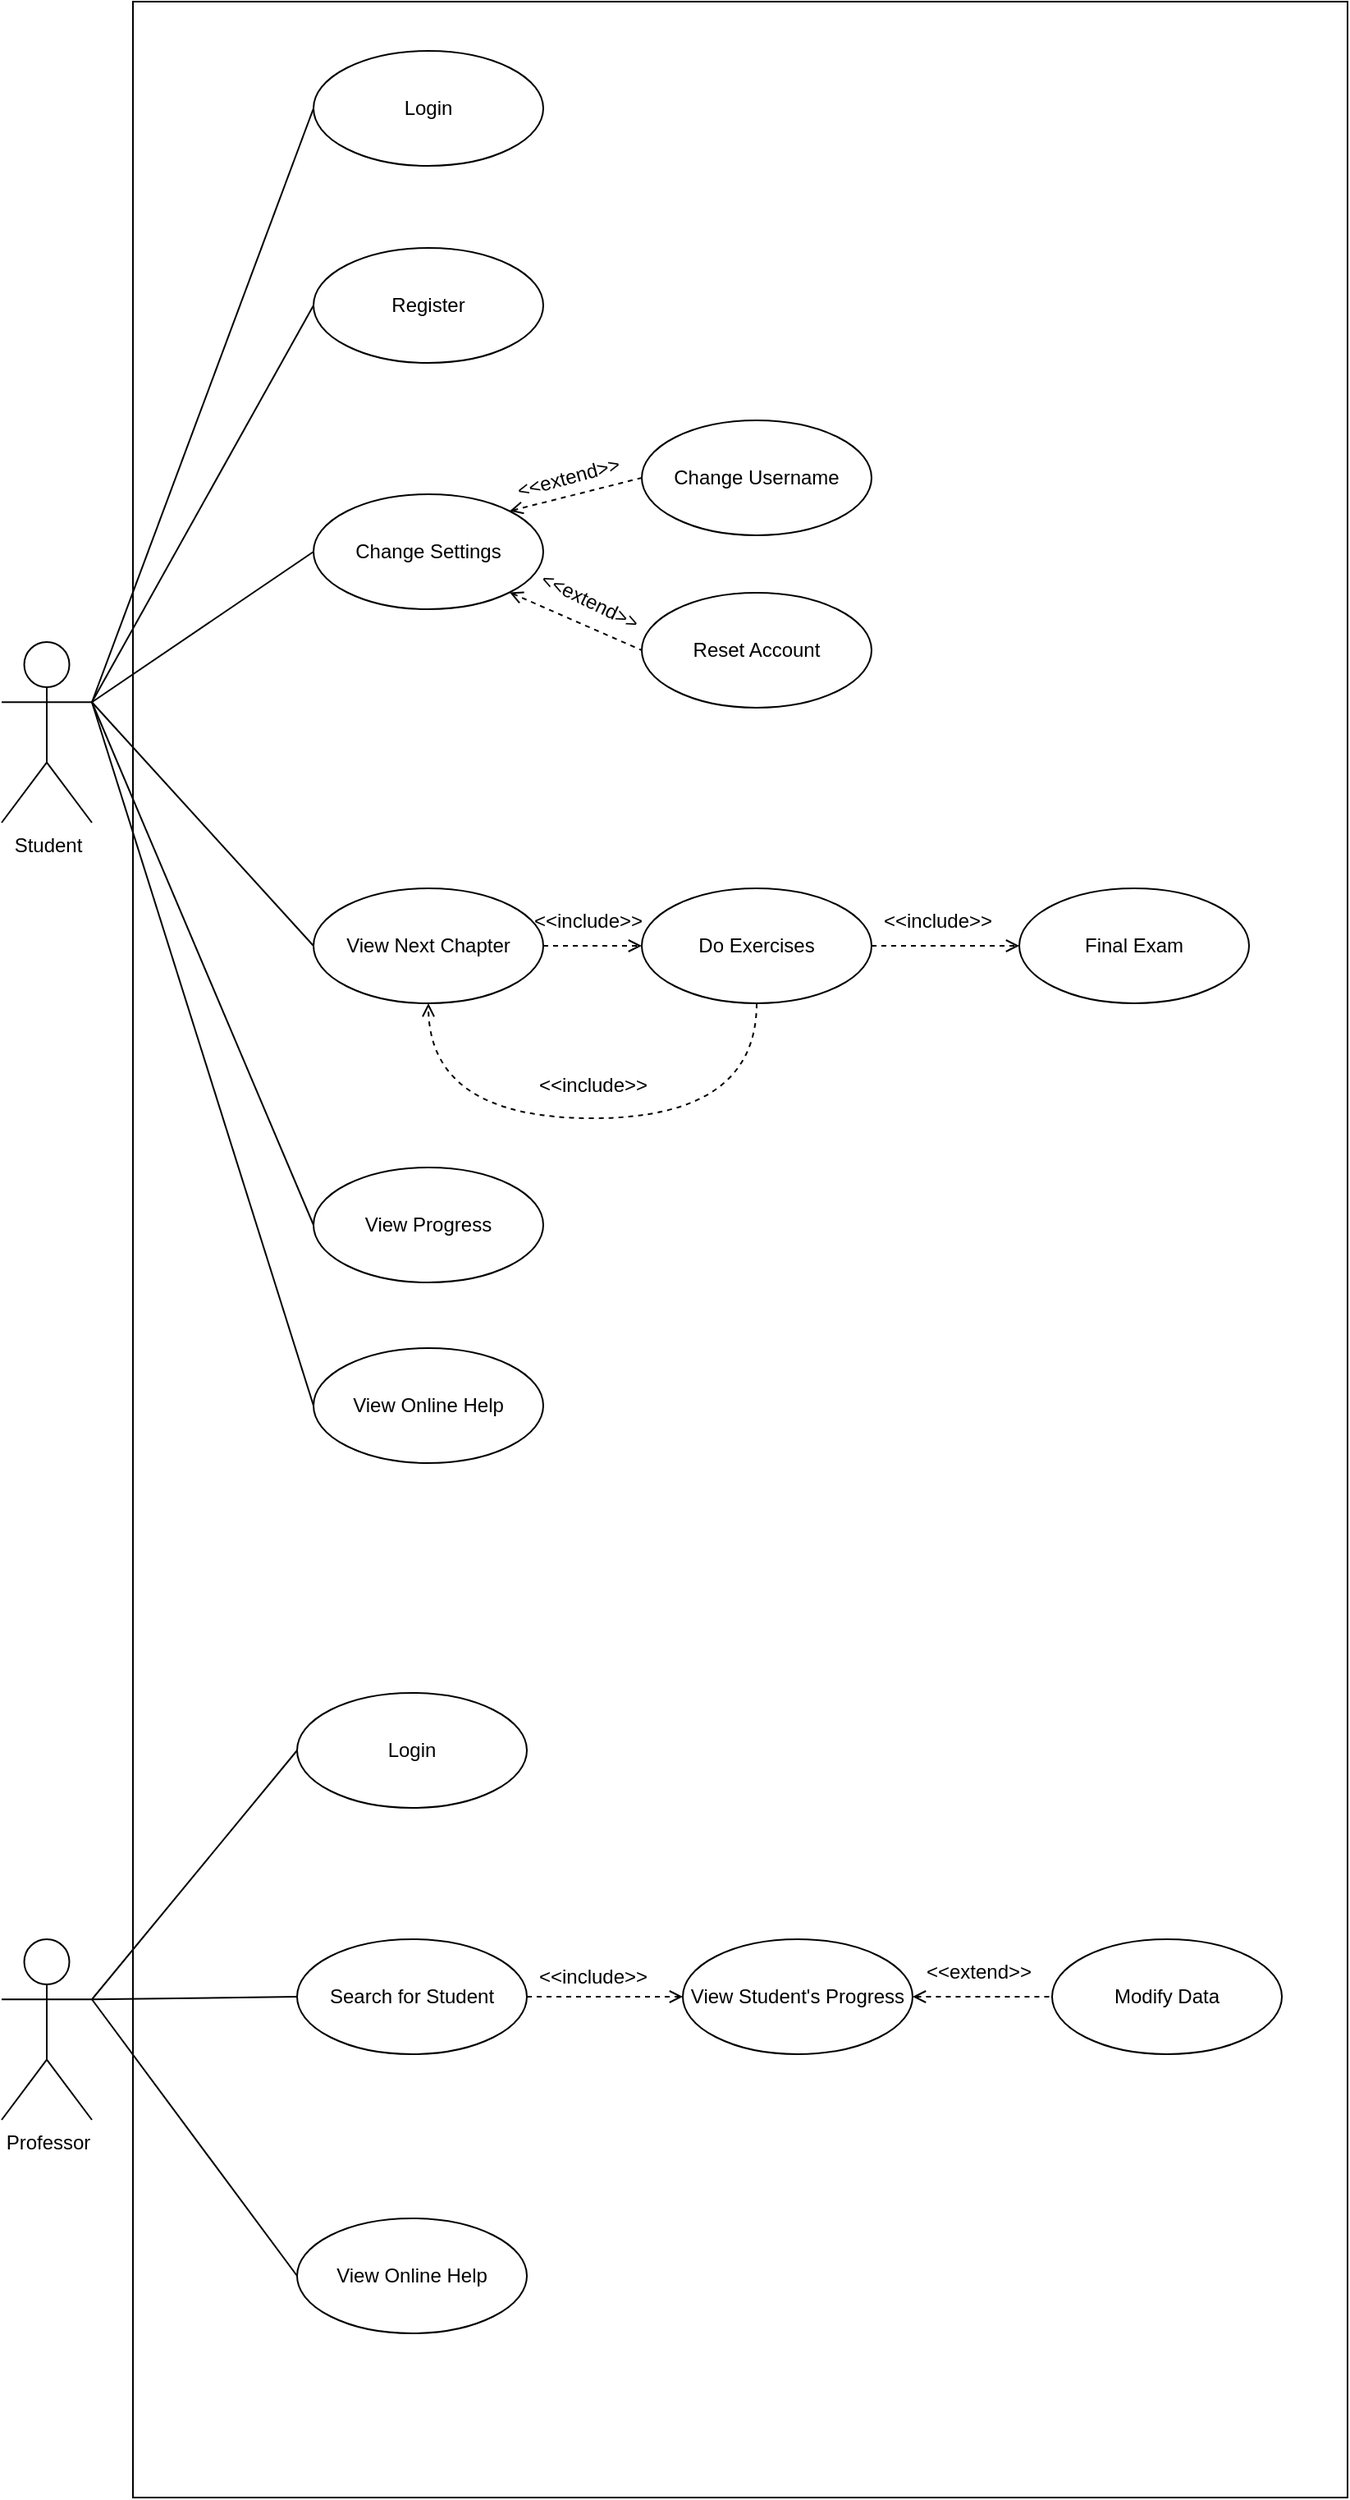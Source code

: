 <mxfile version="13.3.1"><diagram id="393jooG-uyOWxDD9jDBe" name="Page-1"><mxGraphModel dx="1422" dy="1932" grid="1" gridSize="10" guides="1" tooltips="1" connect="1" arrows="1" fold="1" page="1" pageScale="1" pageWidth="850" pageHeight="1100" background="#FFFFFF" math="0" shadow="0"><root><mxCell id="0"/><mxCell id="1" parent="0"/><mxCell id="2-TnLDQApxGhKDSr--nz-52" value="" style="whiteSpace=wrap;html=1;" parent="1" vertex="1"><mxGeometry x="90" y="-10" width="740" height="1520" as="geometry"/></mxCell><mxCell id="2-TnLDQApxGhKDSr--nz-18" style="rounded=0;orthogonalLoop=1;jettySize=auto;html=1;exitX=1;exitY=0.333;exitDx=0;exitDy=0;exitPerimeter=0;entryX=0;entryY=0.5;entryDx=0;entryDy=0;endArrow=none;endFill=0;" parent="1" source="2-TnLDQApxGhKDSr--nz-1" target="2-TnLDQApxGhKDSr--nz-4" edge="1"><mxGeometry relative="1" as="geometry"/></mxCell><mxCell id="2-TnLDQApxGhKDSr--nz-1" value="Student" style="shape=umlActor;verticalLabelPosition=bottom;labelBackgroundColor=#ffffff;verticalAlign=top;html=1;" parent="1" vertex="1"><mxGeometry x="10" y="380" width="55" height="110" as="geometry"/></mxCell><mxCell id="2-TnLDQApxGhKDSr--nz-4" value="Login" style="ellipse;whiteSpace=wrap;html=1;" parent="1" vertex="1"><mxGeometry x="200" y="20" width="140" height="70" as="geometry"/></mxCell><mxCell id="2-TnLDQApxGhKDSr--nz-20" style="edgeStyle=none;rounded=0;orthogonalLoop=1;jettySize=auto;html=1;exitX=0;exitY=0.5;exitDx=0;exitDy=0;entryX=1;entryY=0.333;entryDx=0;entryDy=0;entryPerimeter=0;endArrow=none;endFill=0;" parent="1" source="2-TnLDQApxGhKDSr--nz-5" target="2-TnLDQApxGhKDSr--nz-1" edge="1"><mxGeometry relative="1" as="geometry"/></mxCell><mxCell id="2-TnLDQApxGhKDSr--nz-5" value="Register" style="ellipse;whiteSpace=wrap;html=1;" parent="1" vertex="1"><mxGeometry x="200" y="140" width="140" height="70" as="geometry"/></mxCell><mxCell id="2-TnLDQApxGhKDSr--nz-21" style="edgeStyle=none;rounded=0;orthogonalLoop=1;jettySize=auto;html=1;exitX=0;exitY=0.5;exitDx=0;exitDy=0;entryX=1;entryY=0.333;entryDx=0;entryDy=0;entryPerimeter=0;endArrow=none;endFill=0;" parent="1" source="2-TnLDQApxGhKDSr--nz-7" target="2-TnLDQApxGhKDSr--nz-1" edge="1"><mxGeometry relative="1" as="geometry"/></mxCell><mxCell id="2-TnLDQApxGhKDSr--nz-27" style="edgeStyle=none;rounded=0;orthogonalLoop=1;jettySize=auto;html=1;exitX=1;exitY=0;exitDx=0;exitDy=0;entryX=0;entryY=0.5;entryDx=0;entryDy=0;endArrow=none;endFill=0;dashed=1;startArrow=open;startFill=0;" parent="1" source="2-TnLDQApxGhKDSr--nz-7" target="2-TnLDQApxGhKDSr--nz-11" edge="1"><mxGeometry relative="1" as="geometry"/></mxCell><mxCell id="2-TnLDQApxGhKDSr--nz-28" style="edgeStyle=none;rounded=0;orthogonalLoop=1;jettySize=auto;html=1;exitX=1;exitY=1;exitDx=0;exitDy=0;entryX=0;entryY=0.5;entryDx=0;entryDy=0;endArrow=none;endFill=0;dashed=1;startArrow=open;startFill=0;" parent="1" source="2-TnLDQApxGhKDSr--nz-7" target="2-TnLDQApxGhKDSr--nz-12" edge="1"><mxGeometry relative="1" as="geometry"/></mxCell><mxCell id="2-TnLDQApxGhKDSr--nz-7" value="Change Settings" style="ellipse;whiteSpace=wrap;html=1;" parent="1" vertex="1"><mxGeometry x="200" y="290" width="140" height="70" as="geometry"/></mxCell><mxCell id="2-TnLDQApxGhKDSr--nz-24" style="edgeStyle=none;rounded=0;orthogonalLoop=1;jettySize=auto;html=1;exitX=0;exitY=0.5;exitDx=0;exitDy=0;entryX=1;entryY=0.333;entryDx=0;entryDy=0;entryPerimeter=0;endArrow=none;endFill=0;" parent="1" source="2-TnLDQApxGhKDSr--nz-8" target="2-TnLDQApxGhKDSr--nz-1" edge="1"><mxGeometry relative="1" as="geometry"/></mxCell><mxCell id="2-TnLDQApxGhKDSr--nz-8" value="View Progress" style="ellipse;whiteSpace=wrap;html=1;" parent="1" vertex="1"><mxGeometry x="200" y="700" width="140" height="70" as="geometry"/></mxCell><mxCell id="2-TnLDQApxGhKDSr--nz-23" style="edgeStyle=none;rounded=0;orthogonalLoop=1;jettySize=auto;html=1;exitX=0;exitY=0.5;exitDx=0;exitDy=0;entryX=1;entryY=0.333;entryDx=0;entryDy=0;entryPerimeter=0;endArrow=none;endFill=0;" parent="1" source="2-TnLDQApxGhKDSr--nz-9" target="2-TnLDQApxGhKDSr--nz-1" edge="1"><mxGeometry relative="1" as="geometry"/></mxCell><mxCell id="2-TnLDQApxGhKDSr--nz-30" style="edgeStyle=none;rounded=0;orthogonalLoop=1;jettySize=auto;html=1;exitX=1;exitY=0.5;exitDx=0;exitDy=0;entryX=0;entryY=0.5;entryDx=0;entryDy=0;endArrow=open;endFill=0;dashed=1;" parent="1" source="2-TnLDQApxGhKDSr--nz-9" target="2-TnLDQApxGhKDSr--nz-14" edge="1"><mxGeometry relative="1" as="geometry"/></mxCell><mxCell id="2-TnLDQApxGhKDSr--nz-9" value="View Next Chapter" style="ellipse;whiteSpace=wrap;html=1;" parent="1" vertex="1"><mxGeometry x="200" y="530" width="140" height="70" as="geometry"/></mxCell><mxCell id="2-TnLDQApxGhKDSr--nz-26" style="edgeStyle=none;rounded=0;orthogonalLoop=1;jettySize=auto;html=1;exitX=0;exitY=0.5;exitDx=0;exitDy=0;entryX=1;entryY=0.333;entryDx=0;entryDy=0;entryPerimeter=0;endArrow=none;endFill=0;" parent="1" source="2-TnLDQApxGhKDSr--nz-10" target="2-TnLDQApxGhKDSr--nz-1" edge="1"><mxGeometry relative="1" as="geometry"/></mxCell><mxCell id="2-TnLDQApxGhKDSr--nz-10" value="View Online Help" style="ellipse;whiteSpace=wrap;html=1;" parent="1" vertex="1"><mxGeometry x="200" y="810" width="140" height="70" as="geometry"/></mxCell><mxCell id="2-TnLDQApxGhKDSr--nz-11" value="Change Username" style="ellipse;whiteSpace=wrap;html=1;" parent="1" vertex="1"><mxGeometry x="400" y="245" width="140" height="70" as="geometry"/></mxCell><mxCell id="2-TnLDQApxGhKDSr--nz-12" value="Reset Account" style="ellipse;whiteSpace=wrap;html=1;" parent="1" vertex="1"><mxGeometry x="400" y="350" width="140" height="70" as="geometry"/></mxCell><mxCell id="2-TnLDQApxGhKDSr--nz-31" style="edgeStyle=none;rounded=0;orthogonalLoop=1;jettySize=auto;html=1;exitX=1;exitY=0.5;exitDx=0;exitDy=0;entryX=0;entryY=0.5;entryDx=0;entryDy=0;endArrow=open;endFill=0;dashed=1;" parent="1" source="2-TnLDQApxGhKDSr--nz-14" target="2-TnLDQApxGhKDSr--nz-15" edge="1"><mxGeometry relative="1" as="geometry"/></mxCell><mxCell id="2-TnLDQApxGhKDSr--nz-37" style="edgeStyle=orthogonalEdgeStyle;rounded=0;orthogonalLoop=1;jettySize=auto;html=1;exitX=0.5;exitY=1;exitDx=0;exitDy=0;entryX=0.5;entryY=1;entryDx=0;entryDy=0;dashed=1;startArrow=none;startFill=0;endArrow=open;endFill=0;curved=1;" parent="1" source="2-TnLDQApxGhKDSr--nz-14" target="2-TnLDQApxGhKDSr--nz-9" edge="1"><mxGeometry relative="1" as="geometry"><Array as="points"><mxPoint x="470" y="670"/><mxPoint x="270" y="670"/></Array></mxGeometry></mxCell><mxCell id="2-TnLDQApxGhKDSr--nz-14" value="Do Exercises" style="ellipse;whiteSpace=wrap;html=1;" parent="1" vertex="1"><mxGeometry x="400" y="530" width="140" height="70" as="geometry"/></mxCell><mxCell id="2-TnLDQApxGhKDSr--nz-15" value="Final Exam" style="ellipse;whiteSpace=wrap;html=1;" parent="1" vertex="1"><mxGeometry x="630" y="530" width="140" height="70" as="geometry"/></mxCell><mxCell id="2-TnLDQApxGhKDSr--nz-32" value="&amp;lt;&amp;lt;extend&amp;gt;&amp;gt;" style="text;html=1;align=center;verticalAlign=middle;resizable=0;points=[];autosize=1;rotation=-15;" parent="1" vertex="1"><mxGeometry x="315" y="270" width="80" height="20" as="geometry"/></mxCell><mxCell id="2-TnLDQApxGhKDSr--nz-33" value="&amp;lt;&amp;lt;extend&amp;gt;&amp;gt;" style="text;html=1;align=center;verticalAlign=middle;resizable=0;points=[];autosize=1;rotation=26;" parent="1" vertex="1"><mxGeometry x="328" y="345" width="80" height="20" as="geometry"/></mxCell><mxCell id="2-TnLDQApxGhKDSr--nz-35" value="&amp;lt;&amp;lt;include&amp;gt;&amp;gt;" style="text;html=1;align=center;verticalAlign=middle;resizable=0;points=[];autosize=1;rotation=0;" parent="1" vertex="1"><mxGeometry x="327" y="540" width="80" height="20" as="geometry"/></mxCell><mxCell id="2-TnLDQApxGhKDSr--nz-36" value="&amp;lt;&amp;lt;include&amp;gt;&amp;gt;" style="text;html=1;align=center;verticalAlign=middle;resizable=0;points=[];autosize=1;" parent="1" vertex="1"><mxGeometry x="540" y="540" width="80" height="20" as="geometry"/></mxCell><mxCell id="2-TnLDQApxGhKDSr--nz-38" value="&amp;lt;&amp;lt;include&amp;gt;&amp;gt;" style="text;html=1;align=center;verticalAlign=middle;resizable=0;points=[];autosize=1;rotation=0;" parent="1" vertex="1"><mxGeometry x="330" y="640" width="80" height="20" as="geometry"/></mxCell><mxCell id="2-TnLDQApxGhKDSr--nz-45" style="rounded=0;orthogonalLoop=1;jettySize=auto;html=1;exitX=1;exitY=0.333;exitDx=0;exitDy=0;exitPerimeter=0;entryX=0;entryY=0.5;entryDx=0;entryDy=0;startArrow=none;startFill=0;endArrow=none;endFill=0;" parent="1" source="2-TnLDQApxGhKDSr--nz-39" target="2-TnLDQApxGhKDSr--nz-40" edge="1"><mxGeometry relative="1" as="geometry"/></mxCell><mxCell id="2-TnLDQApxGhKDSr--nz-46" style="edgeStyle=none;rounded=0;orthogonalLoop=1;jettySize=auto;html=1;exitX=1;exitY=0.333;exitDx=0;exitDy=0;exitPerimeter=0;entryX=0;entryY=0.5;entryDx=0;entryDy=0;startArrow=none;startFill=0;endArrow=none;endFill=0;" parent="1" source="2-TnLDQApxGhKDSr--nz-39" target="2-TnLDQApxGhKDSr--nz-41" edge="1"><mxGeometry relative="1" as="geometry"/></mxCell><mxCell id="2-TnLDQApxGhKDSr--nz-47" style="edgeStyle=none;rounded=0;orthogonalLoop=1;jettySize=auto;html=1;exitX=1;exitY=0.333;exitDx=0;exitDy=0;exitPerimeter=0;entryX=0;entryY=0.5;entryDx=0;entryDy=0;startArrow=none;startFill=0;endArrow=none;endFill=0;" parent="1" source="2-TnLDQApxGhKDSr--nz-39" target="2-TnLDQApxGhKDSr--nz-42" edge="1"><mxGeometry relative="1" as="geometry"/></mxCell><mxCell id="2-TnLDQApxGhKDSr--nz-39" value="Professor" style="shape=umlActor;verticalLabelPosition=bottom;labelBackgroundColor=#ffffff;verticalAlign=top;html=1;" parent="1" vertex="1"><mxGeometry x="10" y="1170" width="55" height="110" as="geometry"/></mxCell><mxCell id="2-TnLDQApxGhKDSr--nz-40" value="Login" style="ellipse;whiteSpace=wrap;html=1;" parent="1" vertex="1"><mxGeometry x="190" y="1020" width="140" height="70" as="geometry"/></mxCell><mxCell id="2-TnLDQApxGhKDSr--nz-48" style="edgeStyle=none;rounded=0;orthogonalLoop=1;jettySize=auto;html=1;exitX=1;exitY=0.5;exitDx=0;exitDy=0;entryX=0;entryY=0.5;entryDx=0;entryDy=0;startArrow=none;startFill=0;endArrow=open;endFill=0;dashed=1;" parent="1" source="2-TnLDQApxGhKDSr--nz-41" target="2-TnLDQApxGhKDSr--nz-43" edge="1"><mxGeometry relative="1" as="geometry"/></mxCell><mxCell id="2-TnLDQApxGhKDSr--nz-41" value="Search for Student" style="ellipse;whiteSpace=wrap;html=1;" parent="1" vertex="1"><mxGeometry x="190" y="1170" width="140" height="70" as="geometry"/></mxCell><mxCell id="2-TnLDQApxGhKDSr--nz-42" value="View Online Help" style="ellipse;whiteSpace=wrap;html=1;" parent="1" vertex="1"><mxGeometry x="190" y="1340" width="140" height="70" as="geometry"/></mxCell><mxCell id="2-TnLDQApxGhKDSr--nz-49" style="edgeStyle=none;rounded=0;orthogonalLoop=1;jettySize=auto;html=1;exitX=1;exitY=0.5;exitDx=0;exitDy=0;entryX=0;entryY=0.5;entryDx=0;entryDy=0;dashed=1;startArrow=open;startFill=0;endArrow=none;endFill=0;" parent="1" source="2-TnLDQApxGhKDSr--nz-43" target="2-TnLDQApxGhKDSr--nz-44" edge="1"><mxGeometry relative="1" as="geometry"/></mxCell><mxCell id="2-TnLDQApxGhKDSr--nz-43" value="View Student's Progress" style="ellipse;whiteSpace=wrap;html=1;" parent="1" vertex="1"><mxGeometry x="425" y="1170" width="140" height="70" as="geometry"/></mxCell><mxCell id="2-TnLDQApxGhKDSr--nz-44" value="Modify Data" style="ellipse;whiteSpace=wrap;html=1;" parent="1" vertex="1"><mxGeometry x="650" y="1170" width="140" height="70" as="geometry"/></mxCell><mxCell id="2-TnLDQApxGhKDSr--nz-50" value="&amp;lt;&amp;lt;include&amp;gt;&amp;gt;" style="text;html=1;align=center;verticalAlign=middle;resizable=0;points=[];autosize=1;rotation=0;" parent="1" vertex="1"><mxGeometry x="330" y="1183" width="80" height="20" as="geometry"/></mxCell><mxCell id="2-TnLDQApxGhKDSr--nz-51" value="&amp;lt;&amp;lt;extend&amp;gt;&amp;gt;" style="text;html=1;align=center;verticalAlign=middle;resizable=0;points=[];autosize=1;rotation=0;" parent="1" vertex="1"><mxGeometry x="565" y="1180" width="80" height="20" as="geometry"/></mxCell></root></mxGraphModel></diagram></mxfile>